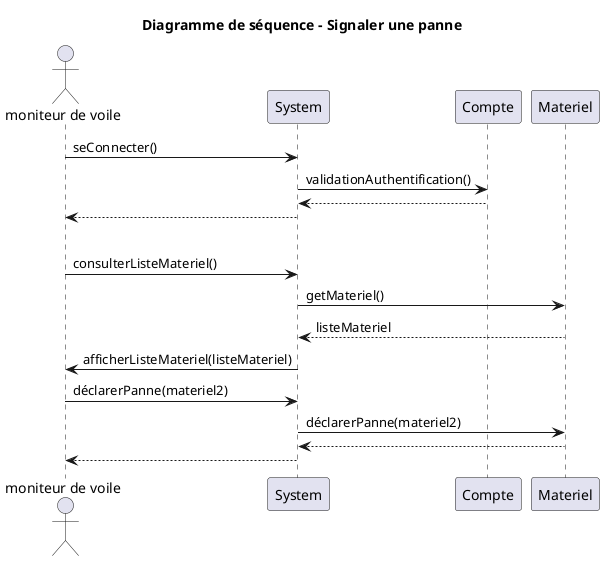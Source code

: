 @startuml
'https://plantuml.com/sequence-diagram

title : Diagramme de séquence - Signaler une panne

actor "moniteur de voile" as mono

'Connexion à un compte'
mono -> System : seConnecter()
System -> Compte : validationAuthentification()
return
System --> mono

'Séparation'
|||

'Le moniteur signale une panne'
mono -> System : consulterListeMateriel()
System -> Materiel : getMateriel()
return listeMateriel
System -> mono : afficherListeMateriel(listeMateriel)
mono -> System : déclarerPanne(materiel2)
System -> Materiel : déclarerPanne(materiel2)
return
System --> mono


@enduml